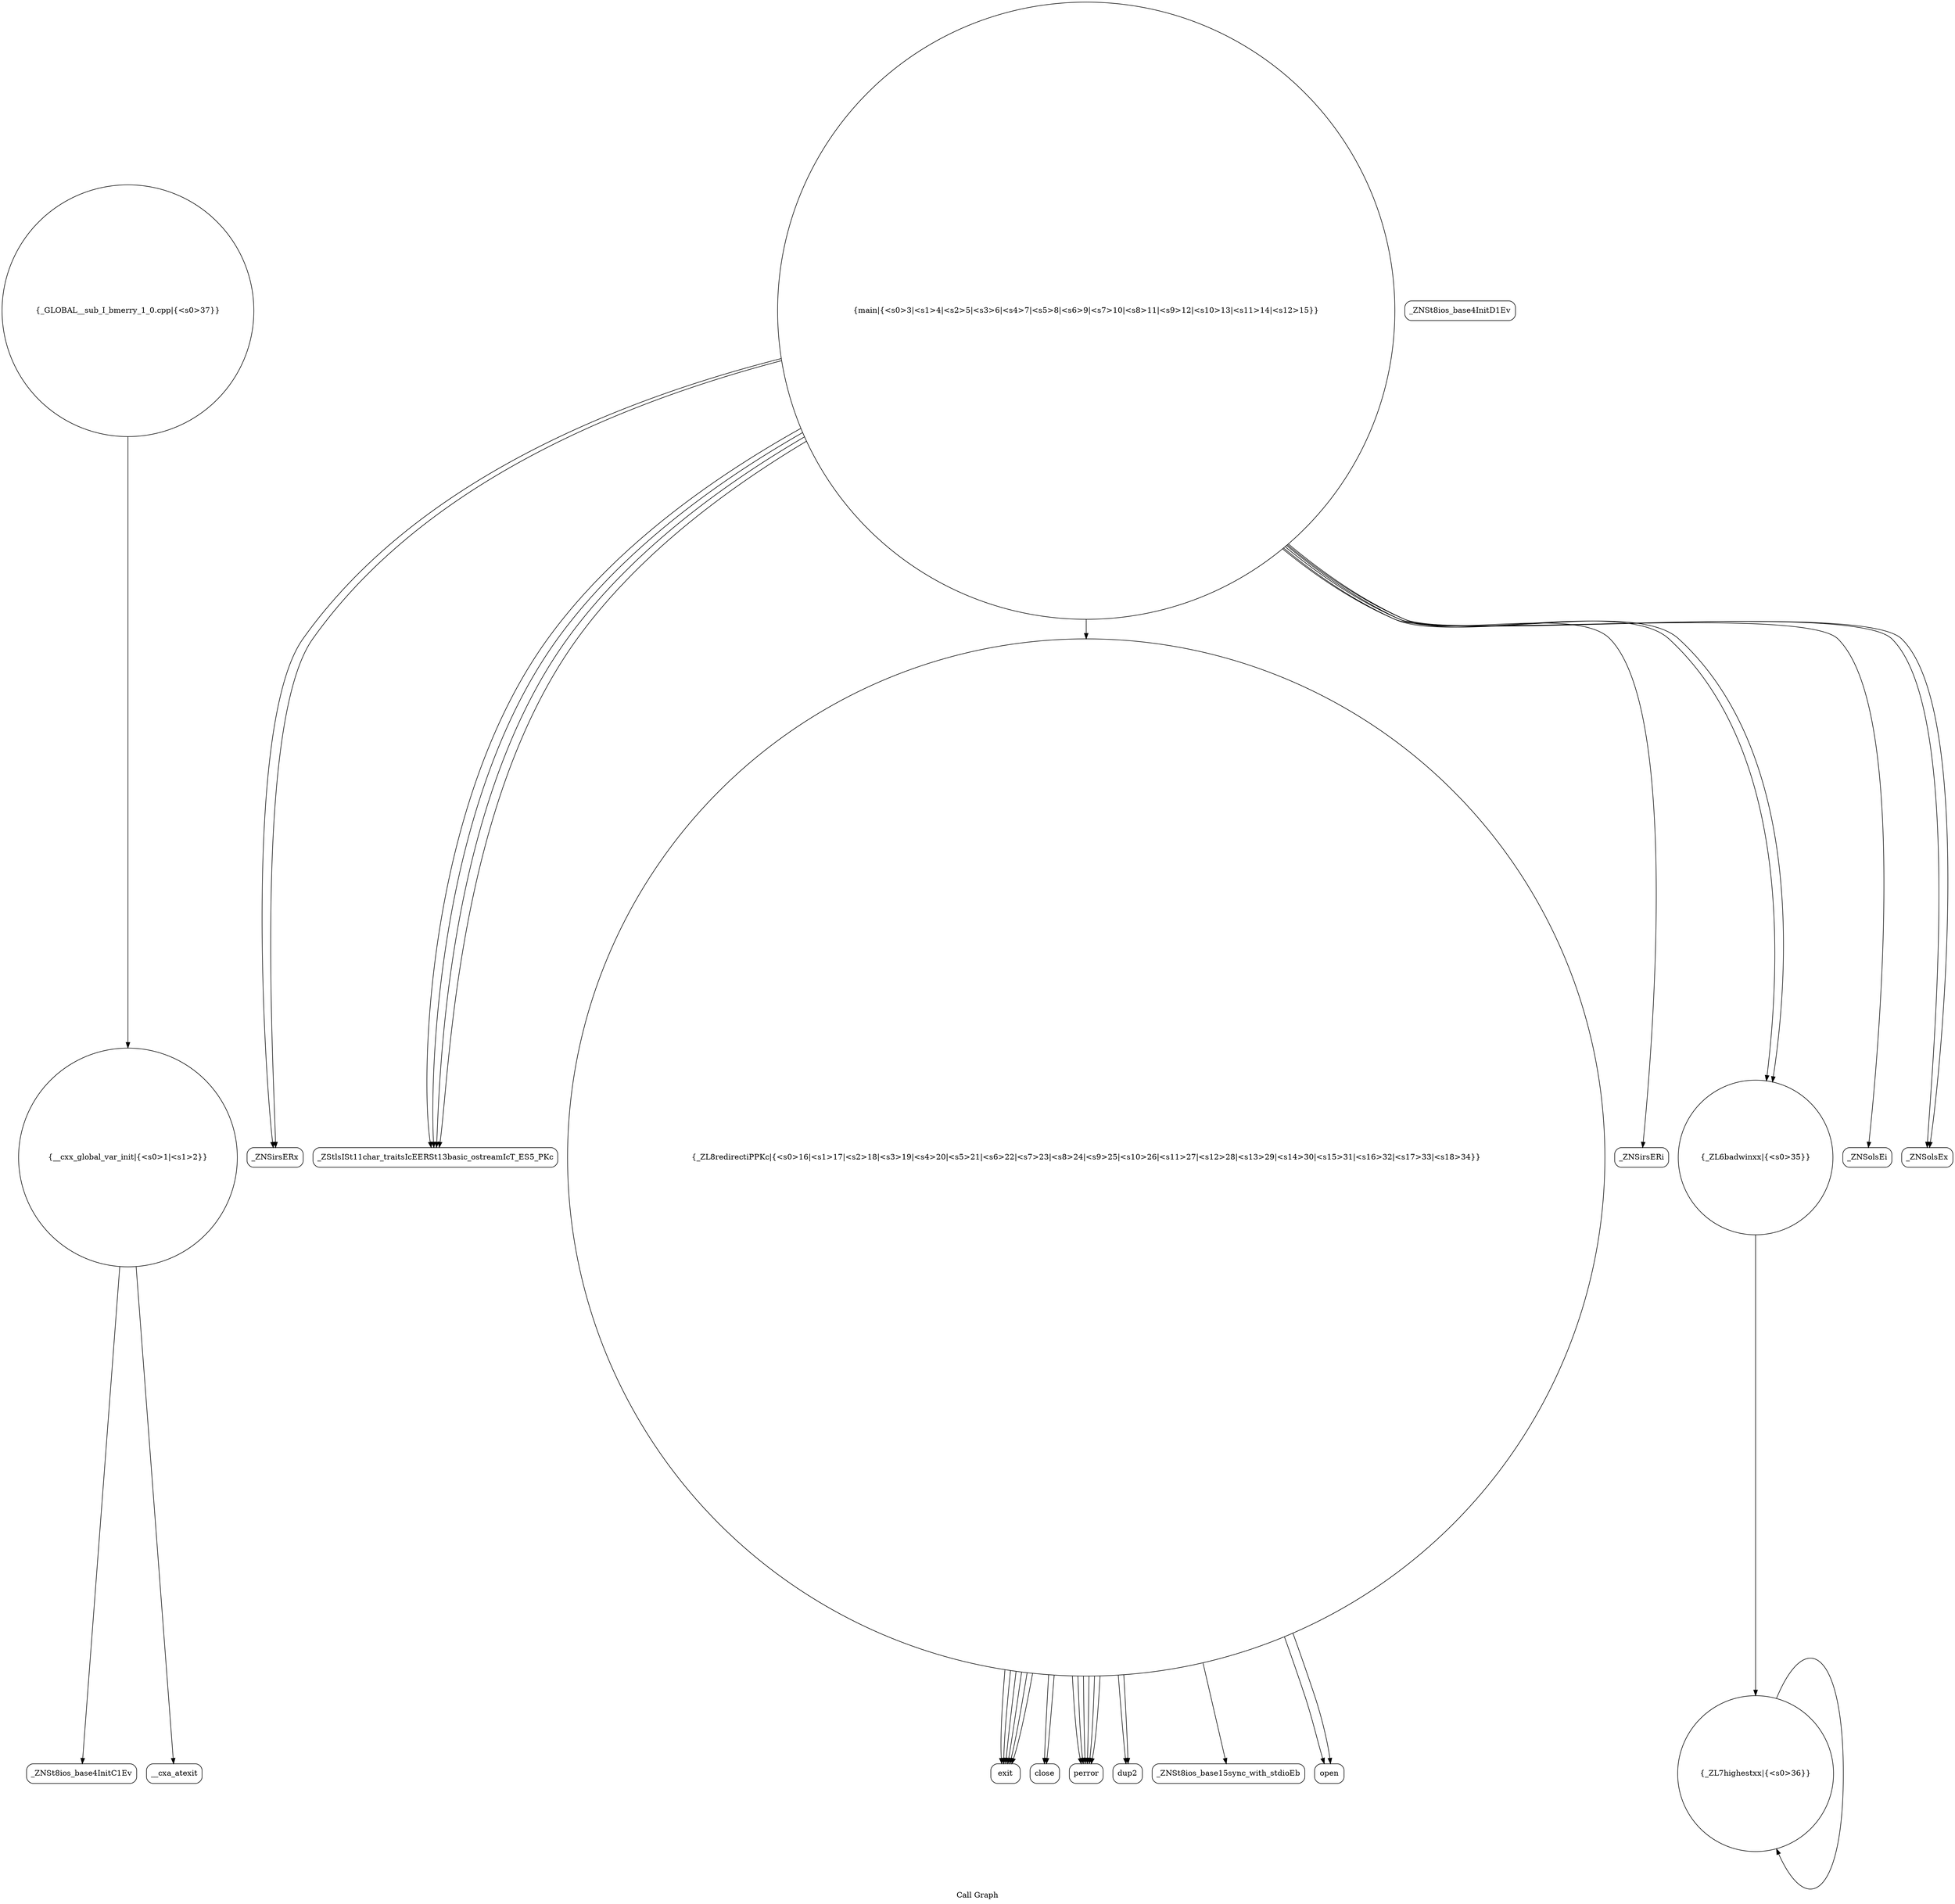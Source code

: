 digraph "Call Graph" {
	label="Call Graph";

	Node0x5609ad1045f0 [shape=record,shape=circle,label="{__cxx_global_var_init|{<s0>1|<s1>2}}"];
	Node0x5609ad1045f0:s0 -> Node0x5609ad104a80[color=black];
	Node0x5609ad1045f0:s1 -> Node0x5609ad104b80[color=black];
	Node0x5609ad104d80 [shape=record,shape=Mrecord,label="{_ZNSirsERx}"];
	Node0x5609ad105100 [shape=record,shape=Mrecord,label="{exit}"];
	Node0x5609ad104b00 [shape=record,shape=Mrecord,label="{_ZNSt8ios_base4InitD1Ev}"];
	Node0x5609ad104e80 [shape=record,shape=Mrecord,label="{_ZStlsISt11char_traitsIcEERSt13basic_ostreamIcT_ES5_PKc}"];
	Node0x5609ad105200 [shape=record,shape=Mrecord,label="{close}"];
	Node0x5609ad104c00 [shape=record,shape=circle,label="{main|{<s0>3|<s1>4|<s2>5|<s3>6|<s4>7|<s5>8|<s6>9|<s7>10|<s8>11|<s9>12|<s10>13|<s11>14|<s12>15}}"];
	Node0x5609ad104c00:s0 -> Node0x5609ad104c80[color=black];
	Node0x5609ad104c00:s1 -> Node0x5609ad104d00[color=black];
	Node0x5609ad104c00:s2 -> Node0x5609ad104d80[color=black];
	Node0x5609ad104c00:s3 -> Node0x5609ad104d80[color=black];
	Node0x5609ad104c00:s4 -> Node0x5609ad104e00[color=black];
	Node0x5609ad104c00:s5 -> Node0x5609ad104e00[color=black];
	Node0x5609ad104c00:s6 -> Node0x5609ad104e80[color=black];
	Node0x5609ad104c00:s7 -> Node0x5609ad104f00[color=black];
	Node0x5609ad104c00:s8 -> Node0x5609ad104e80[color=black];
	Node0x5609ad104c00:s9 -> Node0x5609ad104f80[color=black];
	Node0x5609ad104c00:s10 -> Node0x5609ad104e80[color=black];
	Node0x5609ad104c00:s11 -> Node0x5609ad104f80[color=black];
	Node0x5609ad104c00:s12 -> Node0x5609ad104e80[color=black];
	Node0x5609ad104f80 [shape=record,shape=Mrecord,label="{_ZNSolsEx}"];
	Node0x5609ad105300 [shape=record,shape=circle,label="{_ZL7highestxx|{<s0>36}}"];
	Node0x5609ad105300:s0 -> Node0x5609ad105300[color=black];
	Node0x5609ad104d00 [shape=record,shape=Mrecord,label="{_ZNSirsERi}"];
	Node0x5609ad105080 [shape=record,shape=Mrecord,label="{perror}"];
	Node0x5609ad104a80 [shape=record,shape=Mrecord,label="{_ZNSt8ios_base4InitC1Ev}"];
	Node0x5609ad104e00 [shape=record,shape=circle,label="{_ZL6badwinxx|{<s0>35}}"];
	Node0x5609ad104e00:s0 -> Node0x5609ad105300[color=black];
	Node0x5609ad105180 [shape=record,shape=Mrecord,label="{dup2}"];
	Node0x5609ad104b80 [shape=record,shape=Mrecord,label="{__cxa_atexit}"];
	Node0x5609ad104f00 [shape=record,shape=Mrecord,label="{_ZNSolsEi}"];
	Node0x5609ad105280 [shape=record,shape=Mrecord,label="{_ZNSt8ios_base15sync_with_stdioEb}"];
	Node0x5609ad104c80 [shape=record,shape=circle,label="{_ZL8redirectiPPKc|{<s0>16|<s1>17|<s2>18|<s3>19|<s4>20|<s5>21|<s6>22|<s7>23|<s8>24|<s9>25|<s10>26|<s11>27|<s12>28|<s13>29|<s14>30|<s15>31|<s16>32|<s17>33|<s18>34}}"];
	Node0x5609ad104c80:s0 -> Node0x5609ad105000[color=black];
	Node0x5609ad104c80:s1 -> Node0x5609ad105080[color=black];
	Node0x5609ad104c80:s2 -> Node0x5609ad105100[color=black];
	Node0x5609ad104c80:s3 -> Node0x5609ad105180[color=black];
	Node0x5609ad104c80:s4 -> Node0x5609ad105080[color=black];
	Node0x5609ad104c80:s5 -> Node0x5609ad105100[color=black];
	Node0x5609ad104c80:s6 -> Node0x5609ad105200[color=black];
	Node0x5609ad104c80:s7 -> Node0x5609ad105080[color=black];
	Node0x5609ad104c80:s8 -> Node0x5609ad105100[color=black];
	Node0x5609ad104c80:s9 -> Node0x5609ad105000[color=black];
	Node0x5609ad104c80:s10 -> Node0x5609ad105080[color=black];
	Node0x5609ad104c80:s11 -> Node0x5609ad105100[color=black];
	Node0x5609ad104c80:s12 -> Node0x5609ad105180[color=black];
	Node0x5609ad104c80:s13 -> Node0x5609ad105080[color=black];
	Node0x5609ad104c80:s14 -> Node0x5609ad105100[color=black];
	Node0x5609ad104c80:s15 -> Node0x5609ad105200[color=black];
	Node0x5609ad104c80:s16 -> Node0x5609ad105080[color=black];
	Node0x5609ad104c80:s17 -> Node0x5609ad105100[color=black];
	Node0x5609ad104c80:s18 -> Node0x5609ad105280[color=black];
	Node0x5609ad105000 [shape=record,shape=Mrecord,label="{open}"];
	Node0x5609ad105380 [shape=record,shape=circle,label="{_GLOBAL__sub_I_bmerry_1_0.cpp|{<s0>37}}"];
	Node0x5609ad105380:s0 -> Node0x5609ad1045f0[color=black];
}

